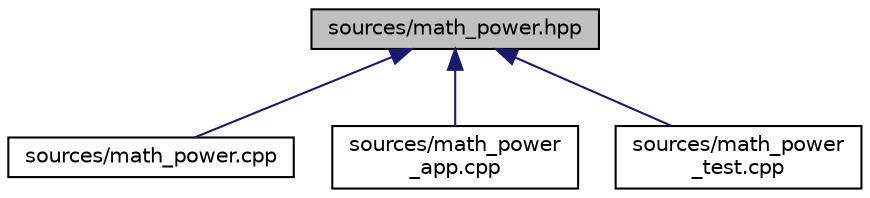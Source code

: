 digraph "sources/math_power.hpp"
{
 // LATEX_PDF_SIZE
  edge [fontname="Helvetica",fontsize="10",labelfontname="Helvetica",labelfontsize="10"];
  node [fontname="Helvetica",fontsize="10",shape=record];
  Node1 [label="sources/math_power.hpp",height=0.2,width=0.4,color="black", fillcolor="grey75", style="filled", fontcolor="black",tooltip=" "];
  Node1 -> Node2 [dir="back",color="midnightblue",fontsize="10",style="solid",fontname="Helvetica"];
  Node2 [label="sources/math_power.cpp",height=0.2,width=0.4,color="black", fillcolor="white", style="filled",URL="$math__power_8cpp.html",tooltip=" "];
  Node1 -> Node3 [dir="back",color="midnightblue",fontsize="10",style="solid",fontname="Helvetica"];
  Node3 [label="sources/math_power\l_app.cpp",height=0.2,width=0.4,color="black", fillcolor="white", style="filled",URL="$math__power__app_8cpp.html",tooltip=" "];
  Node1 -> Node4 [dir="back",color="midnightblue",fontsize="10",style="solid",fontname="Helvetica"];
  Node4 [label="sources/math_power\l_test.cpp",height=0.2,width=0.4,color="black", fillcolor="white", style="filled",URL="$math__power__test_8cpp.html",tooltip=" "];
}
